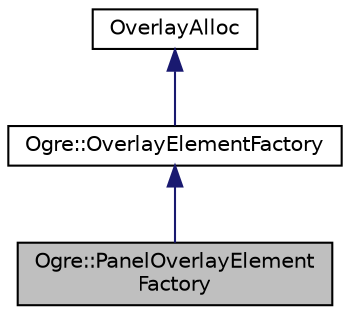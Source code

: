 digraph "Ogre::PanelOverlayElementFactory"
{
  bgcolor="transparent";
  edge [fontname="Helvetica",fontsize="10",labelfontname="Helvetica",labelfontsize="10"];
  node [fontname="Helvetica",fontsize="10",shape=record];
  Node0 [label="Ogre::PanelOverlayElement\lFactory",height=0.2,width=0.4,color="black", fillcolor="grey75", style="filled", fontcolor="black"];
  Node1 -> Node0 [dir="back",color="midnightblue",fontsize="10",style="solid",fontname="Helvetica"];
  Node1 [label="Ogre::OverlayElementFactory",height=0.2,width=0.4,color="black",URL="$class_ogre_1_1_overlay_element_factory.html",tooltip="Defines the interface which all components wishing to supply OverlayElement subclasses must implement..."];
  Node2 -> Node1 [dir="back",color="midnightblue",fontsize="10",style="solid",fontname="Helvetica"];
  Node2 [label="OverlayAlloc",height=0.2,width=0.4,color="black",URL="$class_ogre_1_1_allocated_object.html"];
}
